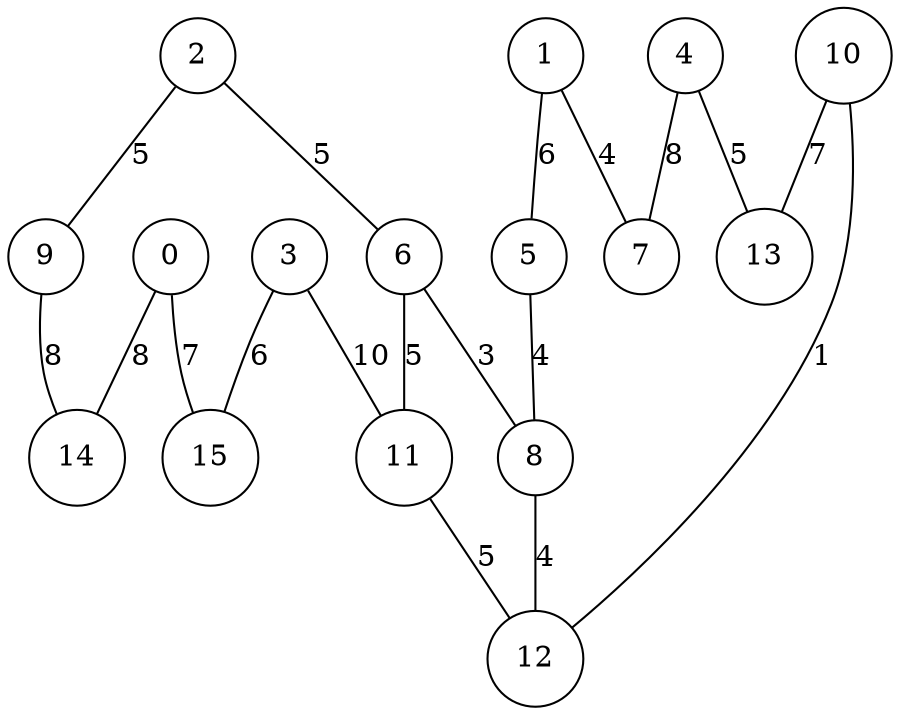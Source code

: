 graph qubit_interaction_graph {
    node [shape=circle];
    0 -- 14 [label=8];
    0 -- 15 [label=7];
    1 -- 5 [label=6];
    1 -- 7 [label=4];
    2 -- 9 [label=5];
    2 -- 6 [label=5];
    3 -- 11 [label=10];
    3 -- 15 [label=6];
    4 -- 7 [label=8];
    4 -- 13 [label=5];
    5 -- 8 [label=4];
    6 -- 8 [label=3];
    6 -- 11 [label=5];
    8 -- 12 [label=4];
    9 -- 14 [label=8];
    10 -- 13 [label=7];
    10 -- 12 [label=1];
    11 -- 12 [label=5];
}